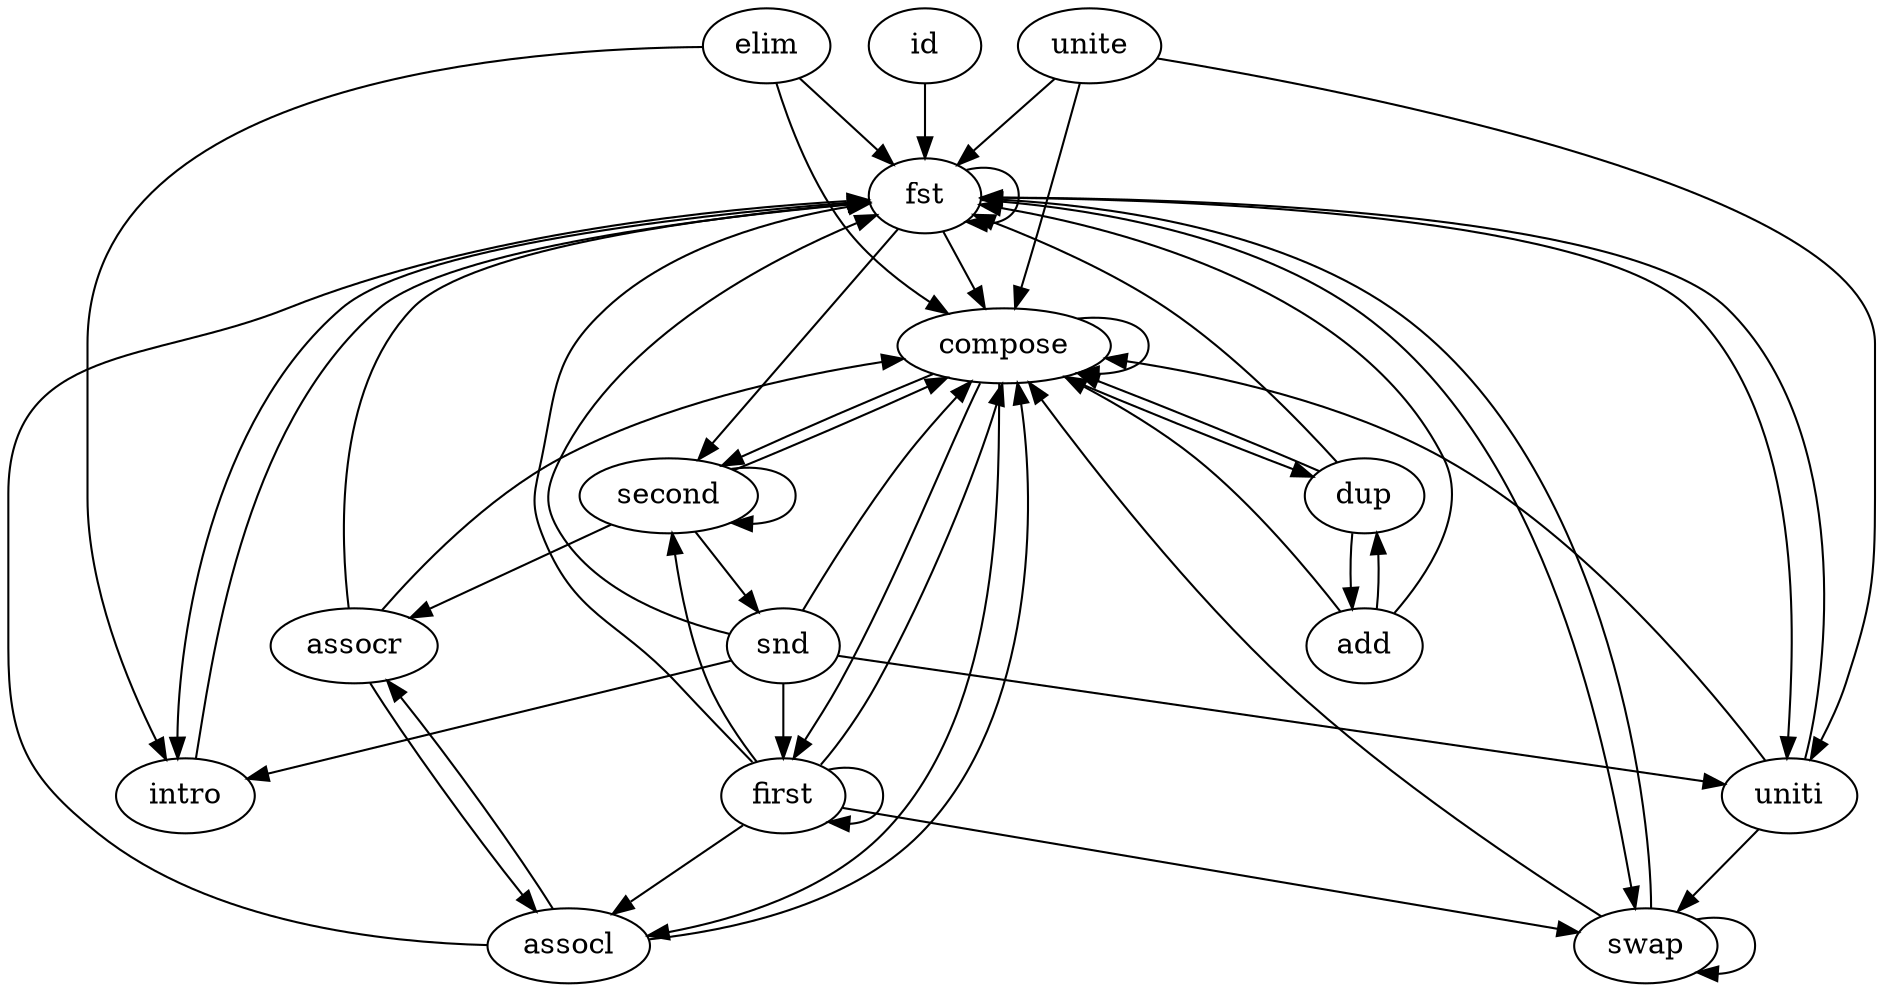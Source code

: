 digraph adarr {
  id -> fst
  compose -> {second dup first assocl compose}
  intro -> fst
  elim -> { compose fst intro }
  dup -> {compose fst add}
  add -> {compose fst dup}
  uniti -> {compose fst swap}
  unite -> {compose fst uniti}
  fst -> {compose  fst uniti second intro swap}
  snd -> {compose  fst uniti first intro}
  swap -> {compose fst swap}
  assocl -> {compose fst assocr}
  assocr -> {compose fst assocl}
  first -> {compose second fst swap assocl first}
  second -> {compose second snd assocr}
}

